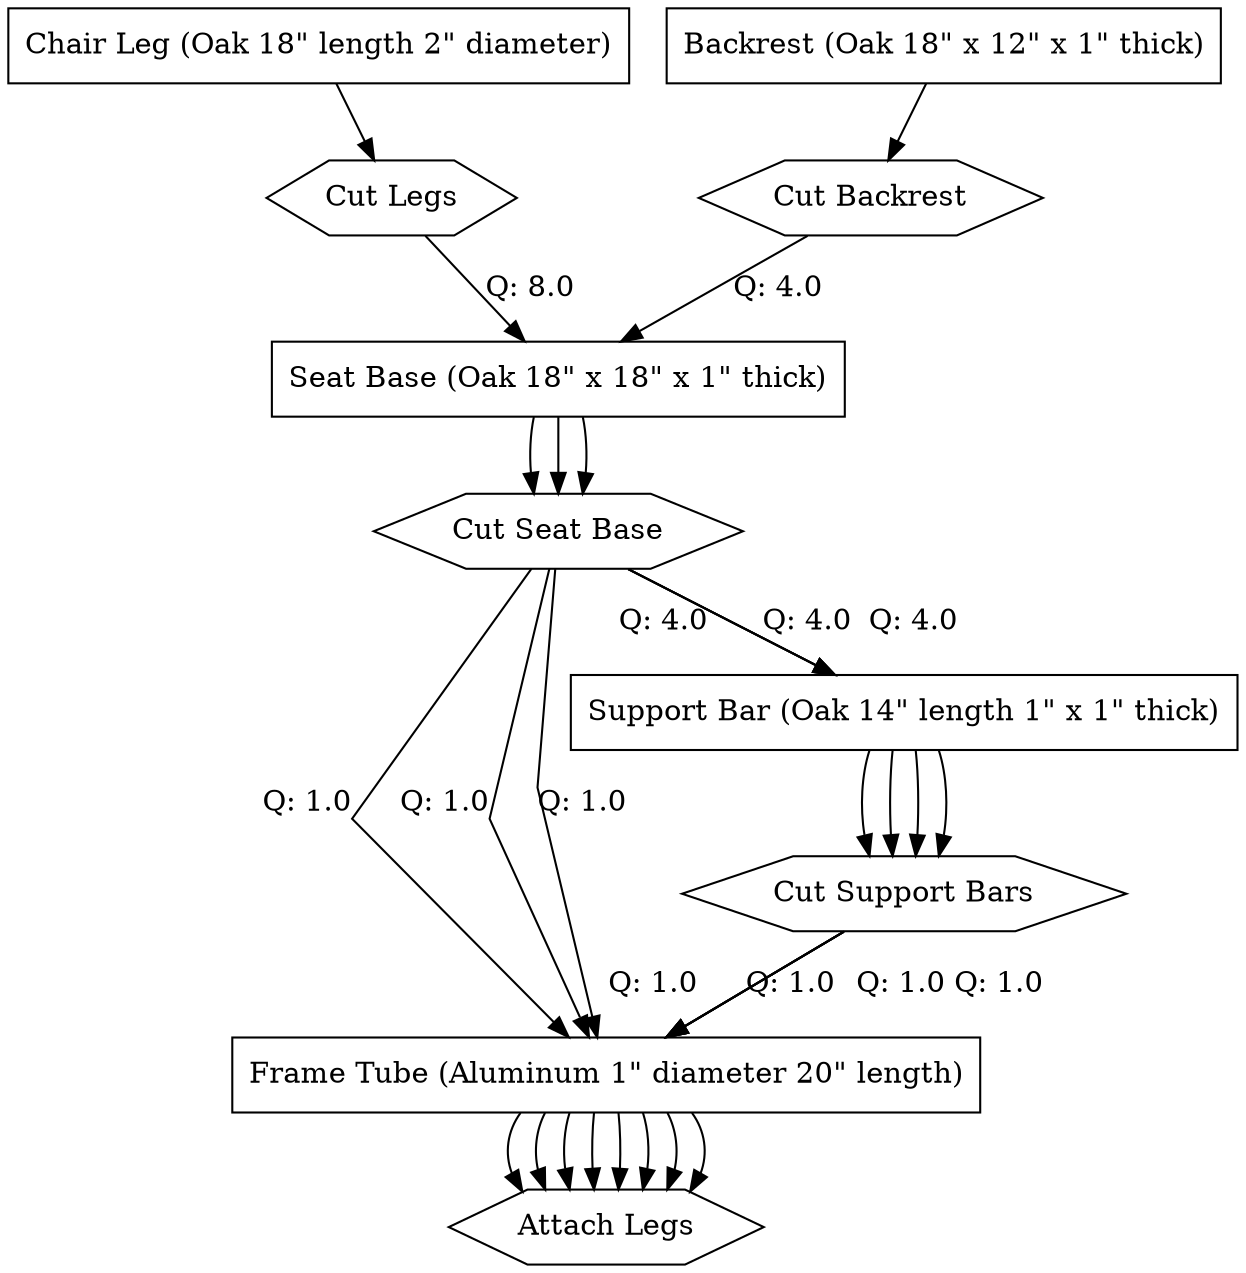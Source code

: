 digraph G {
  splines=false;
  "M1" [shape=box label="Chair Leg (Oak 18\" length 2\" diameter)"];
  "M1" -> "O3" [label=""];
  "O3" [shape=hexagon label="Cut Legs"];
  "O3" -> "M2" [label="Q: 8.0"];
  "M2" [shape=box label="Seat Base (Oak 18\" x 18\" x 1\" thick)"];
  "M2" -> "O4" [label=""];
  "O4" [shape=hexagon label="Cut Seat Base"];
  "O4" -> "M5" [label="Q: 1.0"];
  "M5" [shape=box label="Frame Tube (Aluminum 1\" diameter 20\" length)"];
  "M5" -> "O10" [label=""];
  "O10" [shape=hexagon label="Attach Legs"];
  "O4" -> "M4" [label="Q: 4.0"];
  "M4" [shape=box label="Support Bar (Oak 14\" length 1\" x 1\" thick)"];
  "M4" -> "O6" [label=""];
  "O6" [shape=hexagon label="Cut Support Bars"];
  "O6" -> "M5" [label="Q: 1.0"];
  "M5" [shape=box label="Frame Tube (Aluminum 1\" diameter 20\" length)"];
  "M5" -> "O10" [label=""];
  "O10" [shape=hexagon label="Attach Legs"];
  "M2" [shape=box label="Seat Base (Oak 18\" x 18\" x 1\" thick)"];
  "M2" -> "O4" [label=""];
  "O4" [shape=hexagon label="Cut Seat Base"];
  "O4" -> "M5" [label="Q: 1.0"];
  "M5" [shape=box label="Frame Tube (Aluminum 1\" diameter 20\" length)"];
  "M5" -> "O10" [label=""];
  "O10" [shape=hexagon label="Attach Legs"];
  "O4" -> "M4" [label="Q: 4.0"];
  "M4" [shape=box label="Support Bar (Oak 14\" length 1\" x 1\" thick)"];
  "M4" -> "O6" [label=""];
  "O6" [shape=hexagon label="Cut Support Bars"];
  "O6" -> "M5" [label="Q: 1.0"];
  "M5" [shape=box label="Frame Tube (Aluminum 1\" diameter 20\" length)"];
  "M5" -> "O10" [label=""];
  "O10" [shape=hexagon label="Attach Legs"];
  "M3" [shape=box label="Backrest (Oak 18\" x 12\" x 1\" thick)"];
  "M3" -> "O5" [label=""];
  "O5" [shape=hexagon label="Cut Backrest"];
  "O5" -> "M2" [label="Q: 4.0"];
  "M2" [shape=box label="Seat Base (Oak 18\" x 18\" x 1\" thick)"];
  "M2" -> "O4" [label=""];
  "O4" [shape=hexagon label="Cut Seat Base"];
  "O4" -> "M5" [label="Q: 1.0"];
  "M5" [shape=box label="Frame Tube (Aluminum 1\" diameter 20\" length)"];
  "M5" -> "O10" [label=""];
  "O10" [shape=hexagon label="Attach Legs"];
  "O4" -> "M4" [label="Q: 4.0"];
  "M4" [shape=box label="Support Bar (Oak 14\" length 1\" x 1\" thick)"];
  "M4" -> "O6" [label=""];
  "O6" [shape=hexagon label="Cut Support Bars"];
  "O6" -> "M5" [label="Q: 1.0"];
  "M5" [shape=box label="Frame Tube (Aluminum 1\" diameter 20\" length)"];
  "M5" -> "O10" [label=""];
  "O10" [shape=hexagon label="Attach Legs"];
  "M4" [shape=box label="Support Bar (Oak 14\" length 1\" x 1\" thick)"];
  "M4" -> "O6" [label=""];
  "O6" [shape=hexagon label="Cut Support Bars"];
  "O6" -> "M5" [label="Q: 1.0"];
  "M5" [shape=box label="Frame Tube (Aluminum 1\" diameter 20\" length)"];
  "M5" -> "O10" [label=""];
  "O10" [shape=hexagon label="Attach Legs"];
  "M5" [shape=box label="Frame Tube (Aluminum 1\" diameter 20\" length)"];
  "M5" -> "O10" [label=""];
  "O10" [shape=hexagon label="Attach Legs"];
}
